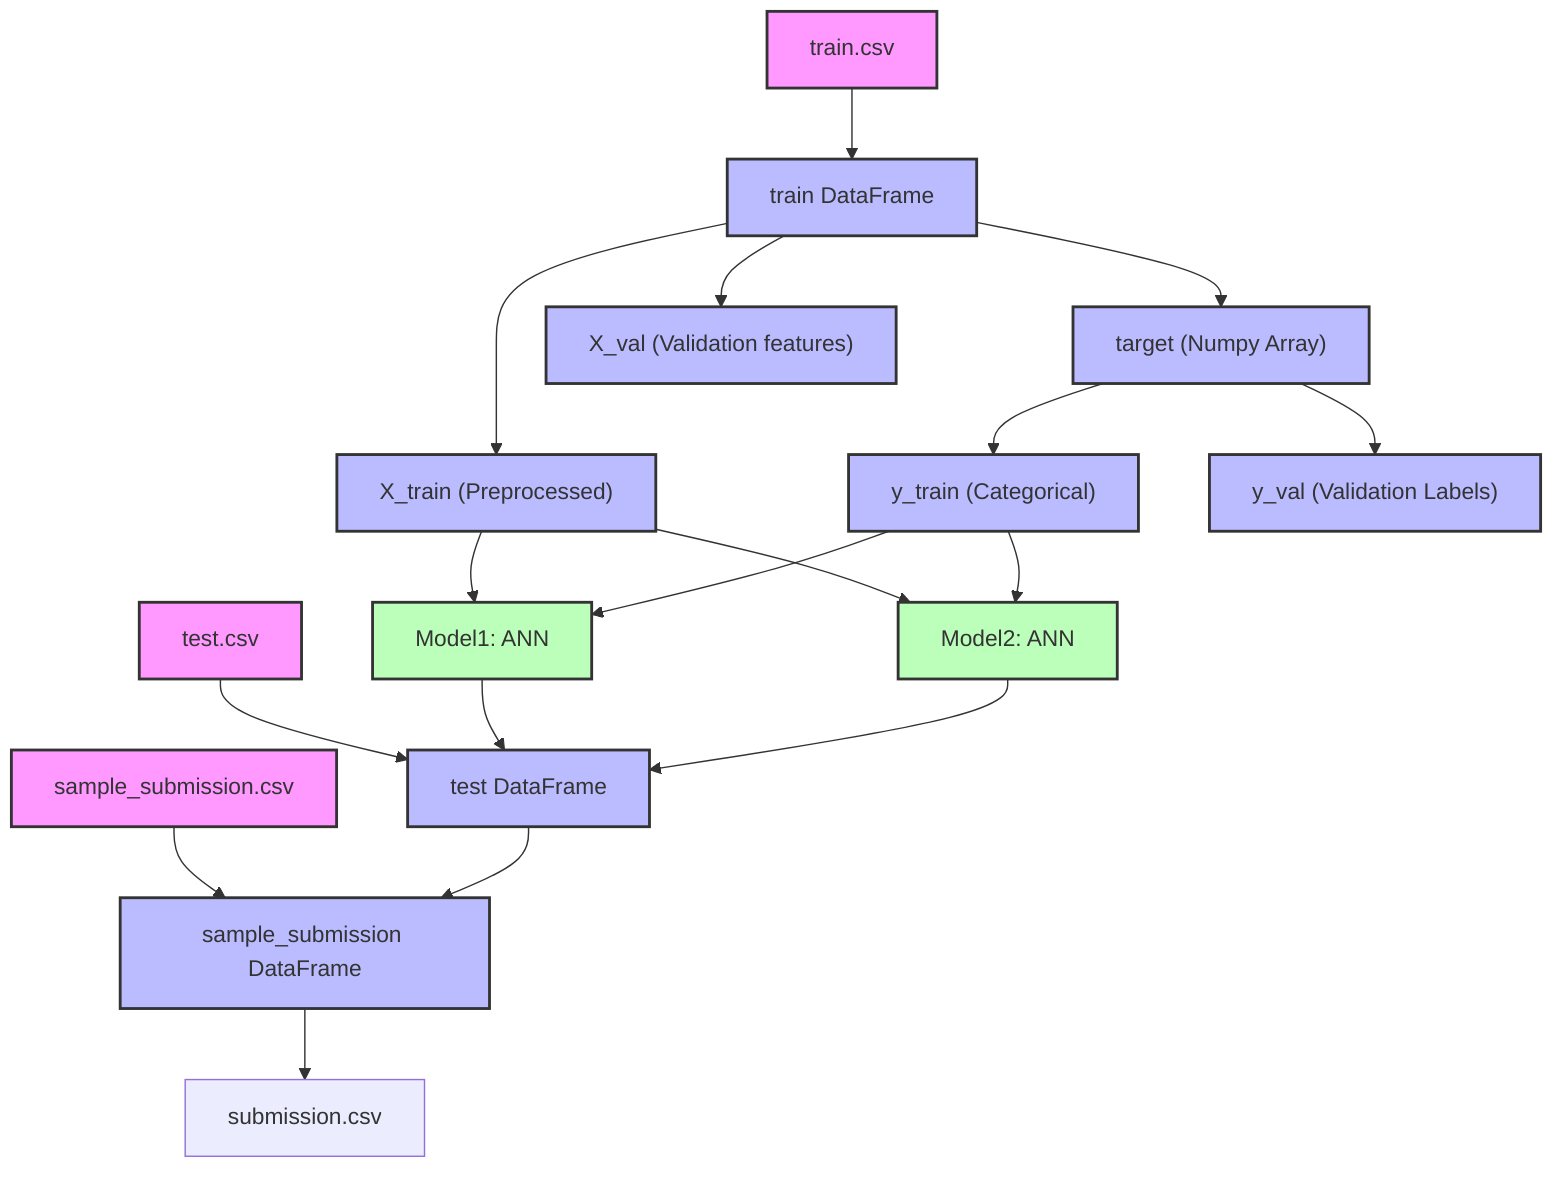 flowchart TD
    %% Input Data Sources
    A1["train.csv"]:::dataSource --> B1["train DataFrame"]:::dataVariable
    A2["test.csv"]:::dataSource --> B2["test DataFrame"]:::dataVariable
    A3["sample_submission.csv"]:::dataSource --> B3["sample_submission DataFrame"]:::dataVariable

    %% Data Variables and Preprocessing
    B1 --> C1["target (Numpy Array)"]:::dataVariable
    B1 --> C2["X_train (Preprocessed)"]:::dataVariable
    B1 --> C3["X_val (Validation features)"]:::dataVariable
    C1 --> D1["y_train (Categorical)"]:::dataVariable
    C1 --> D2["y_val (Validation Labels)"]:::dataVariable

    %% Model Training
    C2 & D1 --> E1["Model1: ANN"]:::model
    C2 & D1 --> E2["Model2: ANN"]:::model

    %% Predictions
    E1 & E2 --> B2
    B2 --> B3

    %% Submission
    B3 --> F1["submission.csv"]

    classDef dataSource fill:#f9f,stroke:#333,stroke-width:2px;
    classDef dataVariable fill:#bbf,stroke:#333,stroke-width:2px;
    classDef model fill:#bfb,stroke:#333,stroke-width:2px;